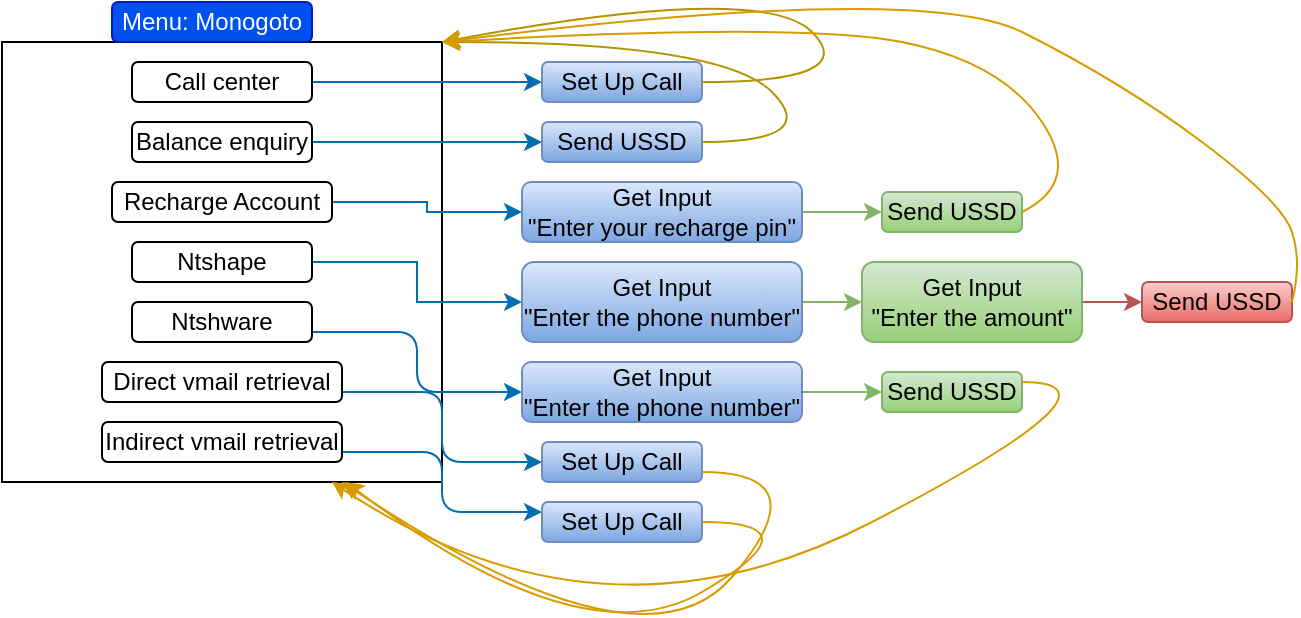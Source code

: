 <mxfile version="19.0.3" type="device"><diagram id="r26apN9YG6LAJshC00ck" name="Page-1"><mxGraphModel dx="1038" dy="641" grid="1" gridSize="10" guides="1" tooltips="1" connect="1" arrows="1" fold="1" page="1" pageScale="1" pageWidth="850" pageHeight="1100" math="0" shadow="0"><root><mxCell id="0"/><mxCell id="1" parent="0"/><mxCell id="-bDeeCwbDb6KTdz7J83V-1" value="" style="whiteSpace=wrap;html=1;aspect=fixed;labelBackgroundColor=none;" parent="1" vertex="1"><mxGeometry x="10" y="20" width="220" height="220" as="geometry"/></mxCell><mxCell id="-bDeeCwbDb6KTdz7J83V-59" style="edgeStyle=orthogonalEdgeStyle;rounded=1;orthogonalLoop=1;jettySize=auto;html=1;exitX=1;exitY=0.75;exitDx=0;exitDy=0;entryX=0;entryY=0.25;entryDx=0;entryDy=0;fontColor=#000000;strokeColor=#006EAF;" parent="1" source="-bDeeCwbDb6KTdz7J83V-14" target="-bDeeCwbDb6KTdz7J83V-56" edge="1"><mxGeometry relative="1" as="geometry"/></mxCell><mxCell id="-bDeeCwbDb6KTdz7J83V-14" value="&lt;span style=&quot;&quot;&gt;Indirect vmail retrieval&lt;/span&gt;" style="rounded=1;whiteSpace=wrap;html=1;" parent="1" vertex="1"><mxGeometry x="60" y="210" width="120" height="20" as="geometry"/></mxCell><mxCell id="-bDeeCwbDb6KTdz7J83V-58" style="edgeStyle=orthogonalEdgeStyle;rounded=1;orthogonalLoop=1;jettySize=auto;html=1;exitX=1;exitY=0.75;exitDx=0;exitDy=0;entryX=0;entryY=0.5;entryDx=0;entryDy=0;fontColor=#000000;strokeColor=#006EAF;" parent="1" source="-bDeeCwbDb6KTdz7J83V-15" target="-bDeeCwbDb6KTdz7J83V-55" edge="1"><mxGeometry relative="1" as="geometry"/></mxCell><mxCell id="-bDeeCwbDb6KTdz7J83V-15" value="&lt;span style=&quot;&quot;&gt;Direct vmail retrieval&lt;/span&gt;" style="rounded=1;whiteSpace=wrap;html=1;" parent="1" vertex="1"><mxGeometry x="60" y="180" width="120" height="20" as="geometry"/></mxCell><mxCell id="-bDeeCwbDb6KTdz7J83V-54" style="edgeStyle=orthogonalEdgeStyle;rounded=1;orthogonalLoop=1;jettySize=auto;html=1;exitX=1;exitY=0.75;exitDx=0;exitDy=0;entryX=0;entryY=0.5;entryDx=0;entryDy=0;fontColor=#000000;strokeColor=#006EAF;" parent="1" source="-bDeeCwbDb6KTdz7J83V-16" target="-bDeeCwbDb6KTdz7J83V-51" edge="1"><mxGeometry relative="1" as="geometry"/></mxCell><mxCell id="-bDeeCwbDb6KTdz7J83V-16" value="&lt;span style=&quot;&quot;&gt;Ntshware&lt;/span&gt;" style="rounded=1;whiteSpace=wrap;html=1;" parent="1" vertex="1"><mxGeometry x="75" y="150" width="90" height="20" as="geometry"/></mxCell><mxCell id="-bDeeCwbDb6KTdz7J83V-42" style="edgeStyle=orthogonalEdgeStyle;rounded=0;orthogonalLoop=1;jettySize=auto;html=1;exitX=1;exitY=0.5;exitDx=0;exitDy=0;entryX=0;entryY=0.5;entryDx=0;entryDy=0;fontColor=#000000;fillColor=#b1ddf0;strokeColor=#006EAF;" parent="1" source="-bDeeCwbDb6KTdz7J83V-17" target="-bDeeCwbDb6KTdz7J83V-41" edge="1"><mxGeometry relative="1" as="geometry"/></mxCell><mxCell id="-bDeeCwbDb6KTdz7J83V-17" value="&lt;span style=&quot;&quot;&gt;Ntshape&lt;/span&gt;" style="rounded=1;whiteSpace=wrap;html=1;" parent="1" vertex="1"><mxGeometry x="75" y="120" width="90" height="20" as="geometry"/></mxCell><mxCell id="-bDeeCwbDb6KTdz7J83V-33" style="edgeStyle=orthogonalEdgeStyle;rounded=0;orthogonalLoop=1;jettySize=auto;html=1;exitX=1;exitY=0.5;exitDx=0;exitDy=0;fillColor=#1ba1e2;strokeColor=#006EAF;" parent="1" source="-bDeeCwbDb6KTdz7J83V-18" target="-bDeeCwbDb6KTdz7J83V-31" edge="1"><mxGeometry relative="1" as="geometry"/></mxCell><mxCell id="-bDeeCwbDb6KTdz7J83V-18" value="&lt;span style=&quot;&quot;&gt;Recharge Account&lt;/span&gt;" style="rounded=1;whiteSpace=wrap;html=1;" parent="1" vertex="1"><mxGeometry x="65" y="90" width="110" height="20" as="geometry"/></mxCell><mxCell id="-bDeeCwbDb6KTdz7J83V-26" style="edgeStyle=orthogonalEdgeStyle;rounded=0;orthogonalLoop=1;jettySize=auto;html=1;exitX=1;exitY=0.5;exitDx=0;exitDy=0;entryX=0;entryY=0.5;entryDx=0;entryDy=0;fillColor=#1ba1e2;strokeColor=#006EAF;" parent="1" source="-bDeeCwbDb6KTdz7J83V-19" target="-bDeeCwbDb6KTdz7J83V-25" edge="1"><mxGeometry relative="1" as="geometry"/></mxCell><mxCell id="-bDeeCwbDb6KTdz7J83V-19" value="&lt;span style=&quot;&quot;&gt;Balance enquiry&lt;/span&gt;" style="rounded=1;whiteSpace=wrap;html=1;" parent="1" vertex="1"><mxGeometry x="75" y="60" width="90" height="20" as="geometry"/></mxCell><mxCell id="-bDeeCwbDb6KTdz7J83V-22" style="edgeStyle=orthogonalEdgeStyle;rounded=0;orthogonalLoop=1;jettySize=auto;html=1;exitX=1;exitY=0.5;exitDx=0;exitDy=0;entryX=0;entryY=0.5;entryDx=0;entryDy=0;fillColor=#1ba1e2;strokeColor=#006EAF;" parent="1" source="-bDeeCwbDb6KTdz7J83V-20" target="-bDeeCwbDb6KTdz7J83V-21" edge="1"><mxGeometry relative="1" as="geometry"/></mxCell><mxCell id="-bDeeCwbDb6KTdz7J83V-20" value="&lt;span style=&quot;&quot;&gt;Call center&lt;/span&gt;" style="rounded=1;whiteSpace=wrap;html=1;labelBackgroundColor=default;" parent="1" vertex="1"><mxGeometry x="75" y="30" width="90" height="20" as="geometry"/></mxCell><mxCell id="-bDeeCwbDb6KTdz7J83V-21" value="Set Up Call" style="rounded=1;whiteSpace=wrap;html=1;fillColor=#dae8fc;strokeColor=#6c8ebf;gradientColor=#7ea6e0;fontColor=#000000;" parent="1" vertex="1"><mxGeometry x="280" y="30" width="80" height="20" as="geometry"/></mxCell><mxCell id="-bDeeCwbDb6KTdz7J83V-25" value="Send USSD" style="rounded=1;whiteSpace=wrap;html=1;fillColor=#dae8fc;gradientColor=#7ea6e0;strokeColor=#6c8ebf;fontColor=#000000;" parent="1" vertex="1"><mxGeometry x="280" y="60" width="80" height="20" as="geometry"/></mxCell><mxCell id="-bDeeCwbDb6KTdz7J83V-28" value="" style="curved=1;endArrow=classic;html=1;rounded=0;exitX=1;exitY=0.5;exitDx=0;exitDy=0;entryX=1;entryY=0;entryDx=0;entryDy=0;fillColor=#e3c800;strokeColor=#B09500;" parent="1" source="-bDeeCwbDb6KTdz7J83V-21" target="-bDeeCwbDb6KTdz7J83V-1" edge="1"><mxGeometry width="50" height="50" relative="1" as="geometry"><mxPoint x="390" y="40" as="sourcePoint"/><mxPoint x="440" y="-10" as="targetPoint"/><Array as="points"><mxPoint x="440" y="40"/><mxPoint x="390" y="-10"/></Array></mxGeometry></mxCell><mxCell id="-bDeeCwbDb6KTdz7J83V-30" value="" style="curved=1;endArrow=classic;html=1;rounded=0;exitX=1;exitY=0.5;exitDx=0;exitDy=0;fillColor=#e3c800;strokeColor=#B09500;" parent="1" source="-bDeeCwbDb6KTdz7J83V-25" edge="1"><mxGeometry width="50" height="50" relative="1" as="geometry"><mxPoint x="370" y="70" as="sourcePoint"/><mxPoint x="230" y="20" as="targetPoint"/><Array as="points"><mxPoint x="420" y="70"/><mxPoint x="370" y="20"/></Array></mxGeometry></mxCell><mxCell id="-bDeeCwbDb6KTdz7J83V-37" style="edgeStyle=orthogonalEdgeStyle;rounded=0;orthogonalLoop=1;jettySize=auto;html=1;exitX=1;exitY=0.5;exitDx=0;exitDy=0;entryX=0;entryY=0.5;entryDx=0;entryDy=0;fontColor=#000000;fillColor=#d5e8d4;gradientColor=#97d077;strokeColor=#82b366;" parent="1" source="-bDeeCwbDb6KTdz7J83V-31" target="-bDeeCwbDb6KTdz7J83V-35" edge="1"><mxGeometry relative="1" as="geometry"/></mxCell><mxCell id="-bDeeCwbDb6KTdz7J83V-31" value="Get Input&lt;br&gt;&quot;Enter your recharge pin&quot;" style="rounded=1;whiteSpace=wrap;html=1;fillColor=#dae8fc;gradientColor=#7ea6e0;strokeColor=#6c8ebf;fontColor=#000000;" parent="1" vertex="1"><mxGeometry x="270" y="90" width="140" height="30" as="geometry"/></mxCell><mxCell id="-bDeeCwbDb6KTdz7J83V-35" value="Send USSD" style="rounded=1;whiteSpace=wrap;html=1;fillColor=#d5e8d4;gradientColor=#97d077;strokeColor=#82b366;labelBackgroundColor=none;fontColor=#000000;" parent="1" vertex="1"><mxGeometry x="450" y="95" width="70" height="20" as="geometry"/></mxCell><mxCell id="-bDeeCwbDb6KTdz7J83V-40" value="" style="curved=1;endArrow=classic;html=1;rounded=0;fontColor=#000000;exitX=1;exitY=0.5;exitDx=0;exitDy=0;fillColor=#ffcd28;gradientColor=#ffa500;strokeColor=#d79b00;" parent="1" source="-bDeeCwbDb6KTdz7J83V-35" edge="1"><mxGeometry width="50" height="50" relative="1" as="geometry"><mxPoint x="540" y="110" as="sourcePoint"/><mxPoint x="230" y="20" as="targetPoint"/><Array as="points"><mxPoint x="550" y="90"/><mxPoint x="510" y="30"/><mxPoint x="410" y="10"/></Array></mxGeometry></mxCell><mxCell id="-bDeeCwbDb6KTdz7J83V-46" style="edgeStyle=orthogonalEdgeStyle;rounded=0;orthogonalLoop=1;jettySize=auto;html=1;exitX=1;exitY=0.5;exitDx=0;exitDy=0;entryX=0;entryY=0.5;entryDx=0;entryDy=0;fontColor=#000000;strokeColor=#82B366;" parent="1" source="-bDeeCwbDb6KTdz7J83V-41" target="-bDeeCwbDb6KTdz7J83V-44" edge="1"><mxGeometry relative="1" as="geometry"/></mxCell><mxCell id="-bDeeCwbDb6KTdz7J83V-41" value="Get Input&lt;br&gt;&quot;Enter the phone number&quot;" style="rounded=1;whiteSpace=wrap;html=1;labelBackgroundColor=none;fillColor=#dae8fc;gradientColor=#7ea6e0;strokeColor=#6c8ebf;fontColor=#000000;" parent="1" vertex="1"><mxGeometry x="270" y="130" width="140" height="40" as="geometry"/></mxCell><mxCell id="-bDeeCwbDb6KTdz7J83V-48" value="" style="edgeStyle=orthogonalEdgeStyle;rounded=0;orthogonalLoop=1;jettySize=auto;html=1;fontColor=#000000;strokeColor=#b85450;fillColor=#f8cecc;gradientColor=#ea6b66;" parent="1" source="-bDeeCwbDb6KTdz7J83V-44" target="-bDeeCwbDb6KTdz7J83V-47" edge="1"><mxGeometry relative="1" as="geometry"/></mxCell><mxCell id="-bDeeCwbDb6KTdz7J83V-44" value="Get Input&lt;br&gt;&quot;Enter the amount&quot;" style="rounded=1;whiteSpace=wrap;html=1;labelBackgroundColor=none;fillColor=#d5e8d4;gradientColor=#97d077;strokeColor=#82b366;fontColor=#000000;" parent="1" vertex="1"><mxGeometry x="440" y="130" width="110" height="40" as="geometry"/></mxCell><mxCell id="-bDeeCwbDb6KTdz7J83V-47" value="Send USSD" style="whiteSpace=wrap;html=1;fillColor=#f8cecc;strokeColor=#b85450;rounded=1;labelBackgroundColor=none;gradientColor=#ea6b66;fontColor=#000000;" parent="1" vertex="1"><mxGeometry x="580" y="140" width="75" height="20" as="geometry"/></mxCell><mxCell id="-bDeeCwbDb6KTdz7J83V-49" value="" style="curved=1;endArrow=classic;html=1;rounded=0;fontColor=#000000;strokeColor=#d79b00;exitX=1;exitY=0.5;exitDx=0;exitDy=0;fillColor=#ffcd28;gradientColor=#ffa500;" parent="1" source="-bDeeCwbDb6KTdz7J83V-47" edge="1"><mxGeometry width="50" height="50" relative="1" as="geometry"><mxPoint x="680" y="140" as="sourcePoint"/><mxPoint x="230" y="20" as="targetPoint"/><Array as="points"><mxPoint x="660" y="130"/><mxPoint x="650" y="100"/><mxPoint x="570" y="40"/><mxPoint x="470" y="-10"/></Array></mxGeometry></mxCell><mxCell id="-bDeeCwbDb6KTdz7J83V-50" style="edgeStyle=orthogonalEdgeStyle;rounded=0;orthogonalLoop=1;jettySize=auto;html=1;exitX=1;exitY=0.5;exitDx=0;exitDy=0;entryX=0;entryY=0.5;entryDx=0;entryDy=0;fontColor=#000000;fillColor=#d5e8d4;gradientColor=#97d077;strokeColor=#82b366;" parent="1" source="-bDeeCwbDb6KTdz7J83V-51" target="-bDeeCwbDb6KTdz7J83V-52" edge="1"><mxGeometry relative="1" as="geometry"/></mxCell><mxCell id="-bDeeCwbDb6KTdz7J83V-51" value="Get Input&lt;br&gt;&quot;Enter the phone number&quot;" style="rounded=1;whiteSpace=wrap;html=1;fillColor=#dae8fc;gradientColor=#7ea6e0;strokeColor=#6c8ebf;fontColor=#000000;" parent="1" vertex="1"><mxGeometry x="270" y="180" width="140" height="30" as="geometry"/></mxCell><mxCell id="-bDeeCwbDb6KTdz7J83V-52" value="Send USSD" style="rounded=1;whiteSpace=wrap;html=1;fillColor=#d5e8d4;gradientColor=#97d077;strokeColor=#82b366;labelBackgroundColor=none;fontColor=#000000;" parent="1" vertex="1"><mxGeometry x="450" y="185" width="70" height="20" as="geometry"/></mxCell><mxCell id="-bDeeCwbDb6KTdz7J83V-55" value="Set Up Call" style="rounded=1;whiteSpace=wrap;html=1;fillColor=#dae8fc;strokeColor=#6c8ebf;gradientColor=#7ea6e0;fontColor=#000000;" parent="1" vertex="1"><mxGeometry x="280" y="220" width="80" height="20" as="geometry"/></mxCell><mxCell id="-bDeeCwbDb6KTdz7J83V-56" value="Set Up Call" style="rounded=1;whiteSpace=wrap;html=1;fillColor=#dae8fc;strokeColor=#6c8ebf;gradientColor=#7ea6e0;fontColor=#000000;" parent="1" vertex="1"><mxGeometry x="280" y="250" width="80" height="20" as="geometry"/></mxCell><mxCell id="-bDeeCwbDb6KTdz7J83V-63" value="" style="curved=1;endArrow=classic;html=1;rounded=1;fontColor=#000000;strokeColor=#d79b00;exitX=1;exitY=0.25;exitDx=0;exitDy=0;entryX=0.75;entryY=1;entryDx=0;entryDy=0;fillColor=#ffcd28;gradientColor=#ffa500;" parent="1" source="-bDeeCwbDb6KTdz7J83V-52" target="-bDeeCwbDb6KTdz7J83V-1" edge="1"><mxGeometry width="50" height="50" relative="1" as="geometry"><mxPoint x="530" y="190" as="sourcePoint"/><mxPoint x="580" y="140" as="targetPoint"/><Array as="points"><mxPoint x="580" y="190"/><mxPoint x="310" y="330"/></Array></mxGeometry></mxCell><mxCell id="-bDeeCwbDb6KTdz7J83V-64" value="" style="curved=1;endArrow=classic;html=1;rounded=1;fontColor=#000000;strokeColor=#d79b00;exitX=1;exitY=0.75;exitDx=0;exitDy=0;fillColor=#ffcd28;gradientColor=#ffa500;" parent="1" source="-bDeeCwbDb6KTdz7J83V-55" edge="1"><mxGeometry width="50" height="50" relative="1" as="geometry"><mxPoint x="370" y="235" as="sourcePoint"/><mxPoint x="180" y="240" as="targetPoint"/><Array as="points"><mxPoint x="420" y="235"/><mxPoint x="330" y="340"/></Array></mxGeometry></mxCell><mxCell id="-bDeeCwbDb6KTdz7J83V-65" value="" style="curved=1;endArrow=classic;html=1;rounded=1;fontColor=#000000;strokeColor=#d79b00;exitX=1;exitY=0.5;exitDx=0;exitDy=0;entryX=0.782;entryY=1;entryDx=0;entryDy=0;entryPerimeter=0;fillColor=#ffcd28;gradientColor=#ffa500;" parent="1" source="-bDeeCwbDb6KTdz7J83V-56" target="-bDeeCwbDb6KTdz7J83V-1" edge="1"><mxGeometry width="50" height="50" relative="1" as="geometry"><mxPoint x="370" y="260" as="sourcePoint"/><mxPoint x="420" y="210" as="targetPoint"/><Array as="points"><mxPoint x="420" y="260"/><mxPoint x="300" y="330"/></Array></mxGeometry></mxCell><mxCell id="N4zhUHGLdmRiGgSWFM-i-1" value="Menu: Monogoto" style="rounded=1;whiteSpace=wrap;html=1;fillColor=#0050ef;fontColor=#ffffff;strokeColor=#001DBC;" vertex="1" parent="1"><mxGeometry x="65" width="100" height="20" as="geometry"/></mxCell></root></mxGraphModel></diagram></mxfile>